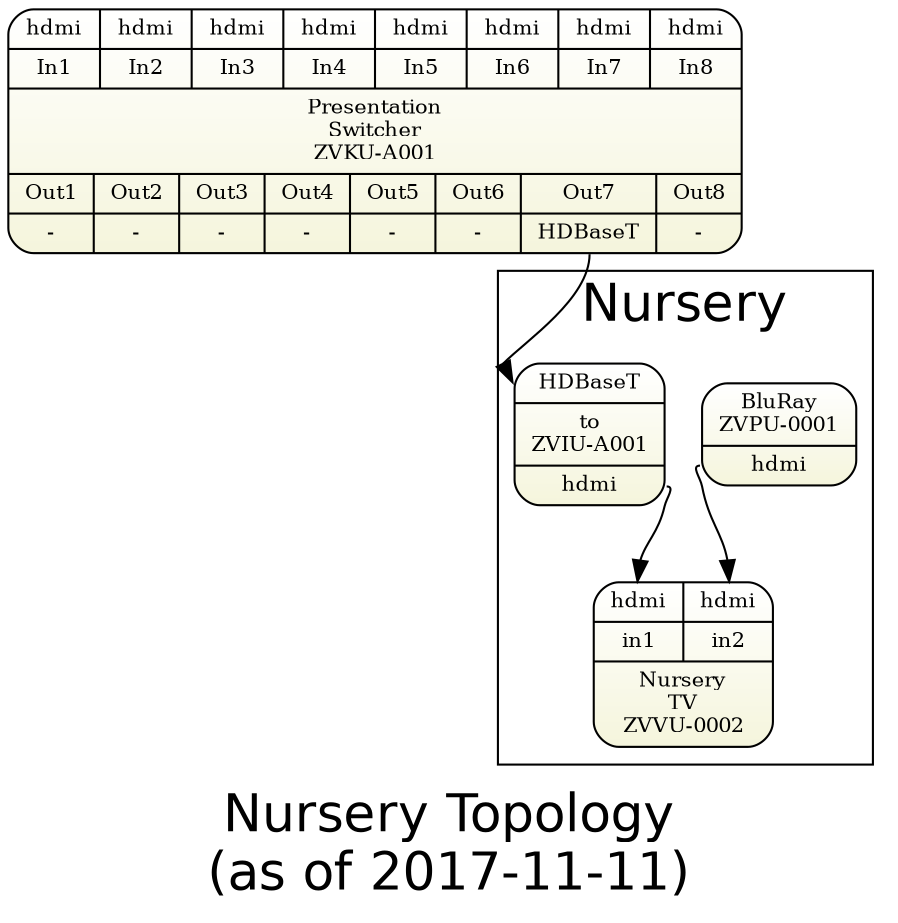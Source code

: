 digraph nursery { 
graph [overlap = true, fontsize = 25, rankdir=TB
      label="Nursery Topology\n(as of 2017-11-11)",
      fontname = Helvetica]
 
node [shape=Mrecord, style=filled , fillcolor="white:beige" ,fontsize = 10, 
      gradientangle=270]
  
pswitch [label="{
  {{<i1>hdmi|In1}|{<i2>hdmi|In2}|{<i3>hdmi|In3}|{<i4>hdmi|In4}|{<i5>hdmi|In5}|{<i6>hdmi|In6}|{<i7>hdmi|In7}|{<i8>hdmi|In8}}
  |{Presentation\nSwitcher\nZVKU-A001}|
  {{<o1>Out1|-}|{Out2|-}|{Out3|-}|{Out4|-}|{Out5|-}|{Out6|-}|{Out7|<o7>HDBaseT}|{Out8|-}}  
  }"]  
  
node [  tooltip="" ]

subgraph cluster_lobby { label="Nursery" 
  nbluray    [label="{{BluRay\nZVPU-0001}|<o>hdmi}"]
  c62hdmi1   [label="{<i>HDBaseT| to\nZVIU-A001|<o>hdmi}", tooltip="In nursery"]
  nurserytv  [label="{ {{<i1>hdmi|in1} | {<i2>hdmi|in2}}|Nursery\nTV\nZVVU-0002}"]
}

pswitch:o7 -> c62hdmi1:i
c62hdmi1:o -> nurserytv:i1
nbluray:o -> nurserytv:i2
}